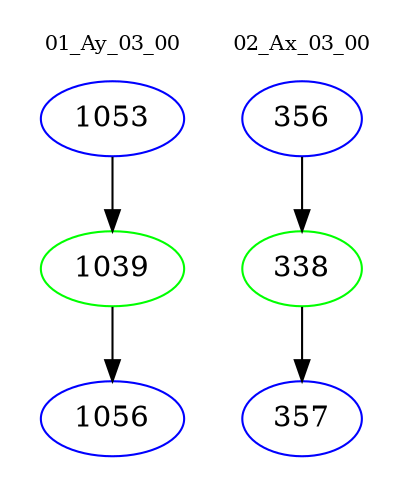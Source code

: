 digraph{
subgraph cluster_0 {
color = white
label = "01_Ay_03_00";
fontsize=10;
T0_1053 [label="1053", color="blue"]
T0_1053 -> T0_1039 [color="black"]
T0_1039 [label="1039", color="green"]
T0_1039 -> T0_1056 [color="black"]
T0_1056 [label="1056", color="blue"]
}
subgraph cluster_1 {
color = white
label = "02_Ax_03_00";
fontsize=10;
T1_356 [label="356", color="blue"]
T1_356 -> T1_338 [color="black"]
T1_338 [label="338", color="green"]
T1_338 -> T1_357 [color="black"]
T1_357 [label="357", color="blue"]
}
}
